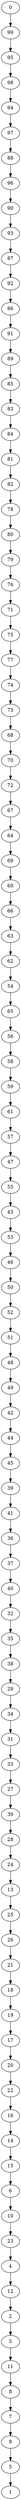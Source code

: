 digraph my_graph {
0;
99;
95;
98;
94;
97;
88;
96;
90;
93;
87;
92;
86;
91;
89;
85;
83;
84;
81;
82;
78;
80;
79;
76;
71;
75;
77;
74;
73;
68;
70;
72;
67;
64;
69;
60;
66;
63;
62;
54;
65;
56;
58;
59;
61;
57;
47;
55;
43;
53;
46;
50;
52;
51;
48;
49;
42;
44;
45;
39;
41;
36;
37;
40;
32;
35;
38;
29;
34;
31;
33;
27;
30;
28;
24;
13;
25;
26;
21;
18;
19;
17;
20;
22;
16;
14;
15;
6;
10;
23;
4;
12;
2;
3;
11;
8;
7;
9;
5;
1;
0->99
99->95
95->98
98->94
94->97
97->88
88->96
96->90
90->93
93->87
87->92
92->86
86->91
91->89
89->85
85->83
83->84
84->81
81->82
82->78
78->80
80->79
79->76
76->71
71->75
75->77
77->74
74->73
73->68
68->70
70->72
72->67
67->64
64->69
69->60
60->66
66->63
63->62
62->54
54->65
65->56
56->58
58->59
59->61
61->57
57->47
47->55
55->43
43->53
53->46
46->50
50->52
52->51
51->48
48->49
49->42
42->44
44->45
45->39
39->41
41->36
36->37
37->40
40->32
32->35
35->38
38->29
29->34
34->31
31->33
33->27
27->30
30->28
28->24
24->13
13->25
25->26
26->21
21->18
18->19
19->17
17->20
20->22
22->16
16->14
14->15
15->6
6->10
10->23
23->4
4->12
12->2
2->3
3->11
11->8
8->7
7->9
9->5
5->1
}